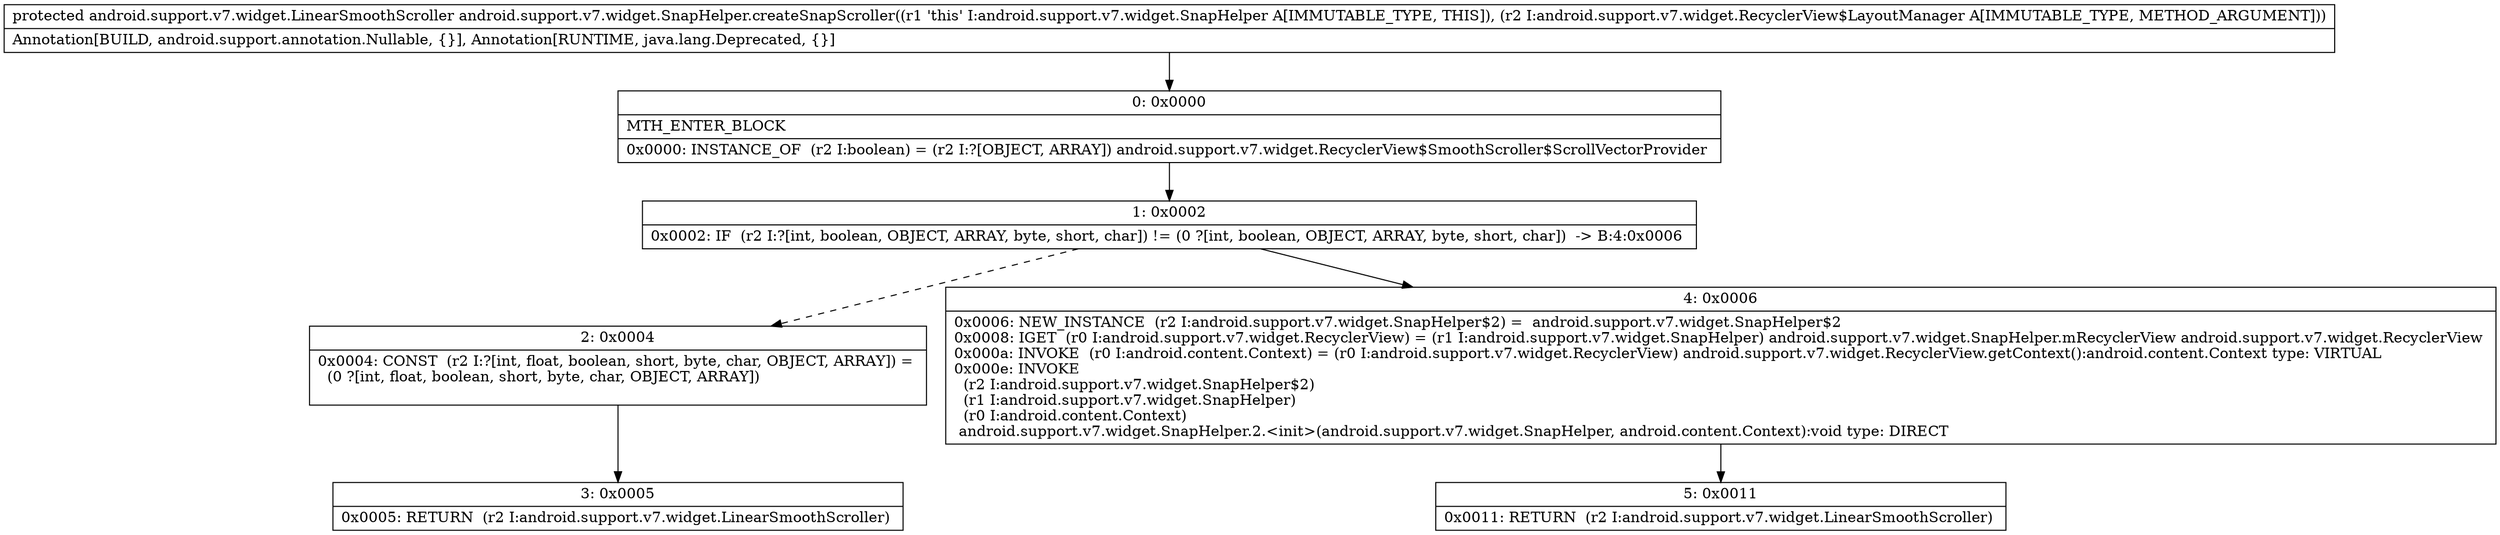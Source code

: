 digraph "CFG forandroid.support.v7.widget.SnapHelper.createSnapScroller(Landroid\/support\/v7\/widget\/RecyclerView$LayoutManager;)Landroid\/support\/v7\/widget\/LinearSmoothScroller;" {
Node_0 [shape=record,label="{0\:\ 0x0000|MTH_ENTER_BLOCK\l|0x0000: INSTANCE_OF  (r2 I:boolean) = (r2 I:?[OBJECT, ARRAY]) android.support.v7.widget.RecyclerView$SmoothScroller$ScrollVectorProvider \l}"];
Node_1 [shape=record,label="{1\:\ 0x0002|0x0002: IF  (r2 I:?[int, boolean, OBJECT, ARRAY, byte, short, char]) != (0 ?[int, boolean, OBJECT, ARRAY, byte, short, char])  \-\> B:4:0x0006 \l}"];
Node_2 [shape=record,label="{2\:\ 0x0004|0x0004: CONST  (r2 I:?[int, float, boolean, short, byte, char, OBJECT, ARRAY]) = \l  (0 ?[int, float, boolean, short, byte, char, OBJECT, ARRAY])\l \l}"];
Node_3 [shape=record,label="{3\:\ 0x0005|0x0005: RETURN  (r2 I:android.support.v7.widget.LinearSmoothScroller) \l}"];
Node_4 [shape=record,label="{4\:\ 0x0006|0x0006: NEW_INSTANCE  (r2 I:android.support.v7.widget.SnapHelper$2) =  android.support.v7.widget.SnapHelper$2 \l0x0008: IGET  (r0 I:android.support.v7.widget.RecyclerView) = (r1 I:android.support.v7.widget.SnapHelper) android.support.v7.widget.SnapHelper.mRecyclerView android.support.v7.widget.RecyclerView \l0x000a: INVOKE  (r0 I:android.content.Context) = (r0 I:android.support.v7.widget.RecyclerView) android.support.v7.widget.RecyclerView.getContext():android.content.Context type: VIRTUAL \l0x000e: INVOKE  \l  (r2 I:android.support.v7.widget.SnapHelper$2)\l  (r1 I:android.support.v7.widget.SnapHelper)\l  (r0 I:android.content.Context)\l android.support.v7.widget.SnapHelper.2.\<init\>(android.support.v7.widget.SnapHelper, android.content.Context):void type: DIRECT \l}"];
Node_5 [shape=record,label="{5\:\ 0x0011|0x0011: RETURN  (r2 I:android.support.v7.widget.LinearSmoothScroller) \l}"];
MethodNode[shape=record,label="{protected android.support.v7.widget.LinearSmoothScroller android.support.v7.widget.SnapHelper.createSnapScroller((r1 'this' I:android.support.v7.widget.SnapHelper A[IMMUTABLE_TYPE, THIS]), (r2 I:android.support.v7.widget.RecyclerView$LayoutManager A[IMMUTABLE_TYPE, METHOD_ARGUMENT]))  | Annotation[BUILD, android.support.annotation.Nullable, \{\}], Annotation[RUNTIME, java.lang.Deprecated, \{\}]\l}"];
MethodNode -> Node_0;
Node_0 -> Node_1;
Node_1 -> Node_2[style=dashed];
Node_1 -> Node_4;
Node_2 -> Node_3;
Node_4 -> Node_5;
}

